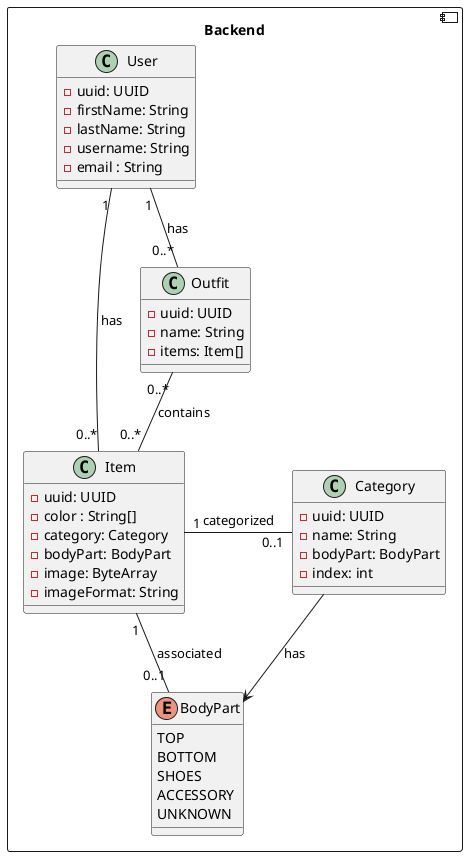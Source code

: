 @startuml

component Backend {

    class User {
        - uuid: UUID
        - firstName: String
        - lastName: String
        - username: String
        - email : String
    }

    class Outfit {
        - uuid: UUID
        - name: String
        - items: Item[]
    }

    class Item {
        - uuid: UUID
        - color : String[]
        - category: Category
        - bodyPart: BodyPart
        - image: ByteArray
        - imageFormat: String
    }

    class Category {
        - uuid: UUID
        - name: String
        - bodyPart: BodyPart
        - index: int
    }

    enum BodyPart {
        TOP
        BOTTOM
        SHOES
        ACCESSORY
        UNKNOWN
    }

    User "1" -down- "0..*" Outfit : has
    User "1" -down- "0..*" Item : has
    Outfit "0..*" -down- "0..*" Item : contains
    Item "1" -right- "0..1" Category : categorized
    Item "1" -right- "0..1" BodyPart : associated
    Category -down-> BodyPart : has
}

@enduml